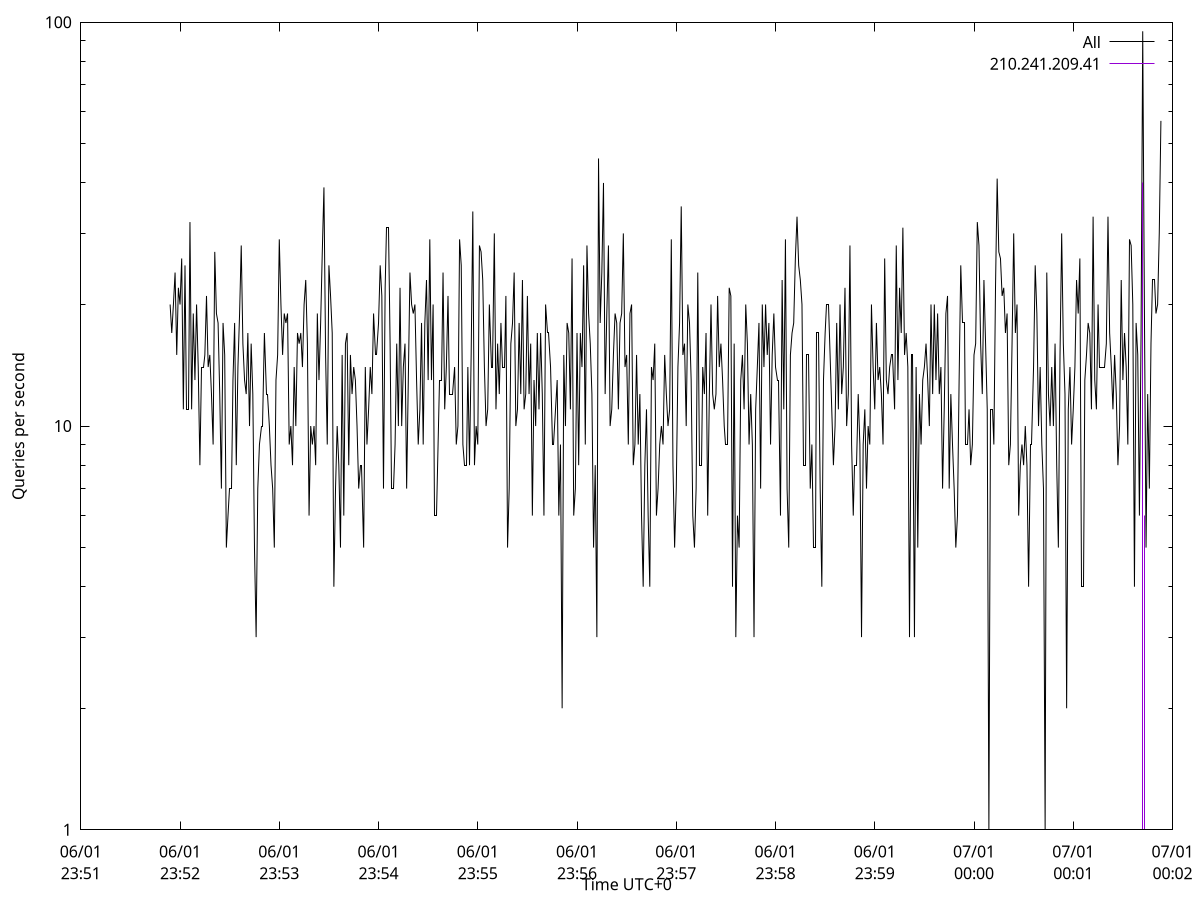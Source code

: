 set terminal pngcairo size 1024,768
set output 'Sun Jan  7 06:51:54 2024.png'
set ylabel 'Queries per second'
set xlabel 'Time UTC+0'
set xdata time
set timefmt "%s"
set log y
plot \
'-' using 1:2 linecolor 0 linetype 2 with lines title 'All', \
'-' using 1:2 linecolor 1 linetype 3 with impulses title "210.241.209.41"
1704585114 20
1704585115 17
1704585116 20
1704585117 24
1704585118 15
1704585119 22
1704585120 20
1704585121 26
1704585122 11
1704585123 25
1704585124 11
1704585125 11
1704585126 32
1704585127 11
1704585128 19
1704585129 13
1704585130 20
1704585131 14
1704585132 8
1704585133 14
1704585134 14
1704585135 15
1704585136 21
1704585137 14
1704585138 15
1704585139 12
1704585140 9
1704585141 27
1704585142 19
1704585143 18
1704585144 12
1704585145 7
1704585146 18
1704585147 15
1704585148 5
1704585149 6
1704585150 7
1704585151 7
1704585152 13
1704585153 18
1704585154 8
1704585155 14
1704585156 19
1704585157 28
1704585158 16
1704585159 13
1704585160 12
1704585161 17
1704585162 10
1704585163 16
1704585164 12
1704585165 5
1704585166 3
1704585167 7
1704585168 9
1704585169 10
1704585170 10
1704585171 17
1704585172 12
1704585173 12
1704585174 10
1704585175 8
1704585176 7
1704585177 5
1704585178 13
1704585179 15
1704585180 29
1704585181 20
1704585182 15
1704585183 19
1704585184 18
1704585185 19
1704585186 9
1704585187 10
1704585188 8
1704585189 14
1704585190 10
1704585191 17
1704585192 16
1704585193 17
1704585194 14
1704585195 20
1704585196 23
1704585197 16
1704585198 6
1704585199 10
1704585200 9
1704585201 10
1704585202 8
1704585203 19
1704585204 13
1704585205 18
1704585206 27
1704585207 39
1704585208 15
1704585209 9
1704585210 25
1704585211 21
1704585212 17
1704585213 4
1704585214 7
1704585215 10
1704585216 8
1704585217 5
1704585218 15
1704585219 6
1704585220 16
1704585221 17
1704585222 8
1704585223 15
1704585224 12
1704585225 14
1704585226 13
1704585227 10
1704585228 7
1704585229 8
1704585230 8
1704585231 5
1704585232 14
1704585233 9
1704585234 11
1704585235 14
1704585236 12
1704585237 19
1704585238 15
1704585239 15
1704585240 18
1704585241 25
1704585242 21
1704585243 7
1704585244 22
1704585245 31
1704585246 31
1704585247 16
1704585248 7
1704585249 7
1704585250 9
1704585251 16
1704585252 10
1704585253 22
1704585254 10
1704585255 14
1704585256 16
1704585257 7
1704585258 13
1704585259 24
1704585260 20
1704585261 19
1704585262 20
1704585263 13
1704585264 9
1704585265 11
1704585266 18
1704585267 9
1704585268 18
1704585269 23
1704585270 13
1704585271 29
1704585272 13
1704585273 20
1704585274 6
1704585275 6
1704585276 9
1704585277 13
1704585278 13
1704585279 24
1704585280 11
1704585281 14
1704585282 21
1704585283 12
1704585284 12
1704585285 12
1704585286 14
1704585287 9
1704585288 10
1704585289 29
1704585290 25
1704585291 9
1704585292 8
1704585293 8
1704585294 14
1704585295 8
1704585296 15
1704585297 34
1704585298 8
1704585299 10
1704585300 9
1704585301 28
1704585302 27
1704585303 23
1704585304 14
1704585305 10
1704585306 11
1704585307 20
1704585308 14
1704585309 14
1704585310 30
1704585311 11
1704585312 16
1704585313 12
1704585314 18
1704585315 14
1704585316 14
1704585317 21
1704585318 5
1704585319 7
1704585320 16
1704585321 18
1704585322 24
1704585323 10
1704585324 11
1704585325 18
1704585326 12
1704585327 23
1704585328 11
1704585329 12
1704585330 21
1704585331 12
1704585332 16
1704585333 6
1704585334 13
1704585335 10
1704585336 17
1704585337 11
1704585338 17
1704585339 12
1704585340 6
1704585341 20
1704585342 17
1704585343 17
1704585344 14
1704585345 9
1704585346 9
1704585347 11
1704585348 13
1704585349 6
1704585350 9
1704585351 2
1704585352 15
1704585353 10
1704585354 18
1704585355 17
1704585356 11
1704585357 26
1704585358 6
1704585359 7
1704585360 17
1704585361 8
1704585362 17
1704585363 14
1704585364 25
1704585365 9
1704585366 28
1704585367 19
1704585368 16
1704585369 12
1704585370 5
1704585371 8
1704585372 3
1704585373 46
1704585374 18
1704585375 24
1704585376 40
1704585377 12
1704585378 19
1704585379 28
1704585380 10
1704585381 11
1704585382 15
1704585383 19
1704585384 18
1704585385 11
1704585386 18
1704585387 19
1704585388 30
1704585389 14
1704585390 15
1704585391 9
1704585392 19
1704585393 20
1704585394 8
1704585395 9
1704585396 15
1704585397 9
1704585398 12
1704585399 6
1704585400 4
1704585401 8
1704585402 11
1704585403 6
1704585404 4
1704585405 14
1704585406 13
1704585407 16
1704585408 6
1704585409 7
1704585410 9
1704585411 10
1704585412 9
1704585413 15
1704585414 12
1704585415 10
1704585416 11
1704585417 29
1704585418 8
1704585419 5
1704585420 7
1704585421 14
1704585422 18
1704585423 35
1704585424 15
1704585425 16
1704585426 10
1704585427 20
1704585428 18
1704585429 13
1704585430 6
1704585431 5
1704585432 7
1704585433 24
1704585434 8
1704585435 8
1704585436 14
1704585437 12
1704585438 17
1704585439 6
1704585440 12
1704585441 20
1704585442 12
1704585443 11
1704585444 12
1704585445 21
1704585446 14
1704585447 16
1704585448 13
1704585449 10
1704585450 9
1704585451 9
1704585452 22
1704585453 21
1704585454 4
1704585455 16
1704585456 3
1704585457 6
1704585458 5
1704585459 13
1704585460 15
1704585461 11
1704585462 20
1704585463 16
1704585464 9
1704585465 12
1704585466 9
1704585467 3
1704585468 11
1704585469 14
1704585470 18
1704585471 7
1704585472 20
1704585473 14
1704585474 20
1704585475 15
1704585476 18
1704585477 9
1704585478 15
1704585479 19
1704585480 14
1704585481 13
1704585482 13
1704585483 6
1704585484 23
1704585485 11
1704585486 29
1704585487 7
1704585488 5
1704585489 15
1704585490 17
1704585491 18
1704585492 26
1704585493 33
1704585494 25
1704585495 23
1704585496 20
1704585497 8
1704585498 8
1704585499 15
1704585500 15
1704585501 7
1704585502 9
1704585503 5
1704585504 5
1704585505 17
1704585506 17
1704585507 7
1704585508 4
1704585509 13
1704585510 17
1704585511 20
1704585512 20
1704585513 15
1704585514 11
1704585515 8
1704585516 10
1704585517 18
1704585518 11
1704585519 20
1704585520 12
1704585521 14
1704585522 22
1704585523 10
1704585524 12
1704585525 28
1704585526 9
1704585527 6
1704585528 8
1704585529 8
1704585530 12
1704585531 9
1704585532 3
1704585533 9
1704585534 11
1704585535 7
1704585536 10
1704585537 9
1704585538 20
1704585539 14
1704585540 11
1704585541 18
1704585542 13
1704585543 14
1704585544 12
1704585545 9
1704585546 26
1704585547 13
1704585548 12
1704585549 14
1704585550 15
1704585551 15
1704585552 11
1704585553 28
1704585554 13
1704585555 22
1704585556 17
1704585557 31
1704585558 15
1704585559 17
1704585560 14
1704585561 3
1704585562 15
1704585563 15
1704585564 3
1704585565 14
1704585566 5
1704585567 12
1704585568 9
1704585569 13
1704585570 14
1704585571 16
1704585572 13
1704585573 10
1704585574 20
1704585575 12
1704585576 20
1704585577 13
1704585578 19
1704585579 12
1704585580 14
1704585581 7
1704585582 11
1704585583 19
1704585584 21
1704585585 7
1704585586 12
1704585587 9
1704585588 7
1704585589 5
1704585590 6
1704585591 13
1704585592 25
1704585593 18
1704585594 18
1704585595 9
1704585596 9
1704585597 11
1704585598 8
1704585599 9
1704585600 15
1704585601 16
1704585602 32
1704585603 28
1704585604 16
1704585605 12
1704585606 23
1704585607 16
1704585608 11
1704585609 1
1704585610 11
1704585611 11
1704585612 9
1704585613 22
1704585614 41
1704585615 27
1704585616 26
1704585617 21
1704585618 22
1704585619 17
1704585620 19
1704585621 8
1704585622 9
1704585623 16
1704585624 30
1704585625 17
1704585626 20
1704585627 6
1704585628 8
1704585629 9
1704585630 8
1704585631 10
1704585632 8
1704585633 4
1704585634 9
1704585635 9
1704585636 14
1704585637 25
1704585638 19
1704585639 10
1704585640 14
1704585641 9
1704585642 7
1704585643 1
1704585644 24
1704585645 12
1704585646 10
1704585647 14
1704585648 10
1704585649 16
1704585650 8
1704585651 5
1704585652 15
1704585653 30
1704585654 16
1704585655 12
1704585656 2
1704585657 11
1704585658 14
1704585659 9
1704585660 11
1704585661 14
1704585662 23
1704585663 19
1704585664 26
1704585665 4
1704585666 4
1704585667 13
1704585668 15
1704585669 18
1704585670 17
1704585671 11
1704585672 33
1704585673 13
1704585674 11
1704585675 20
1704585676 14
1704585677 14
1704585678 14
1704585679 14
1704585680 16
1704585681 33
1704585682 17
1704585683 14
1704585684 11
1704585685 15
1704585686 12
1704585687 8
1704585688 10
1704585689 23
1704585690 13
1704585691 17
1704585692 14
1704585693 9
1704585694 29
1704585695 28
1704585696 20
1704585697 4
1704585698 18
1704585699 15
1704585700 6
1704585701 17
1704585702 95
1704585703 20
1704585704 5
1704585705 12
1704585706 7
1704585707 16
1704585708 23
1704585709 23
1704585710 19
1704585711 20
1704585712 30
1704585713 57

e
1704585702 40
1704585703 6

e
